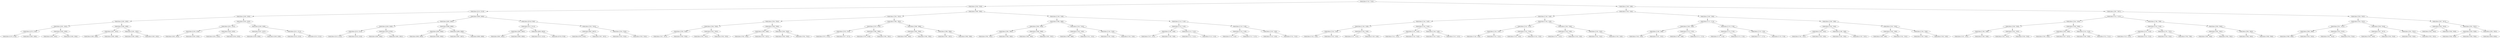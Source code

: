 digraph G{
367493949 [label="Node{data=[7132, 7132]}"]
367493949 -> 650147221
650147221 [label="Node{data=[7026, 7026]}"]
650147221 -> 1377312528
1377312528 [label="Node{data=[2213, 2213]}"]
1377312528 -> 1871524364
1871524364 [label="Node{data=[1593, 1593]}"]
1871524364 -> 1188735659
1188735659 [label="Node{data=[1585, 1585]}"]
1188735659 -> 1662190392
1662190392 [label="Node{data=[1581, 1581]}"]
1662190392 -> 1910599893
1910599893 [label="Node{data=[1579, 1579]}"]
1910599893 -> 2012885431
2012885431 [label="Node{data=[1578, 1578]}"]
1910599893 -> 1684423185
1684423185 [label="Node{data=[1580, 1580]}"]
1662190392 -> 530024294
530024294 [label="Node{data=[1583, 1583]}"]
530024294 -> 1703553945
1703553945 [label="Node{data=[1582, 1582]}"]
530024294 -> 1130088726
1130088726 [label="Node{data=[1584, 1584]}"]
1188735659 -> 360414630
360414630 [label="Node{data=[1589, 1589]}"]
360414630 -> 921986264
921986264 [label="Node{data=[1587, 1587]}"]
921986264 -> 43407228
43407228 [label="Node{data=[1586, 1586]}"]
921986264 -> 521678145
521678145 [label="Node{data=[1588, 1588]}"]
360414630 -> 1363211593
1363211593 [label="Node{data=[1591, 1591]}"]
1363211593 -> 1141348637
1141348637 [label="Node{data=[1590, 1590]}"]
1363211593 -> 1947863894
1947863894 [label="Node{data=[1592, 1592]}"]
1871524364 -> 716591793
716591793 [label="Node{data=[2205, 2205]}"]
716591793 -> 2089422867
2089422867 [label="Node{data=[2201, 2201]}"]
2089422867 -> 71148014
71148014 [label="Node{data=[2159, 2159]}"]
71148014 -> 551115396
551115396 [label="Node{data=[1632, 1632]}"]
71148014 -> 954382324
954382324 [label="Node{data=[2200, 2200]}"]
2089422867 -> 348398195
348398195 [label="Node{data=[2203, 2203]}"]
348398195 -> 2099237844
2099237844 [label="Node{data=[2202, 2202]}"]
348398195 -> 393784201
393784201 [label="Node{data=[2204, 2204]}"]
716591793 -> 982049669
982049669 [label="Node{data=[2209, 2209]}"]
982049669 -> 267032861
267032861 [label="Node{data=[2207, 2207]}"]
267032861 -> 216558151
216558151 [label="Node{data=[2206, 2206]}"]
267032861 -> 1579072688
1579072688 [label="Node{data=[2208, 2208]}"]
982049669 -> 595060797
595060797 [label="Node{data=[2211, 2211]}"]
595060797 -> 2014228287
2014228287 [label="Node{data=[2210, 2210]}"]
595060797 -> 930830379
930830379 [label="Node{data=[2212, 2212]}"]
1377312528 -> 472619336
472619336 [label="Node{data=[3090, 3090]}"]
472619336 -> 113904
113904 [label="Node{data=[3082, 3082]}"]
113904 -> 234589336
234589336 [label="Node{data=[2456, 2456]}"]
234589336 -> 1621899020
1621899020 [label="Node{data=[2215, 2215]}"]
1621899020 -> 546116488
546116488 [label="Node{data=[2214, 2214]}"]
1621899020 -> 770100565
770100565 [label="Node{data=[2216, 2216]}"]
234589336 -> 2091387709
2091387709 [label="Node{data=[3078, 3078]}"]
2091387709 -> 2101168115
2101168115 [label="Node{data=[3065, 3065]}"]
2091387709 -> 895752847
895752847 [label="Node{data=[3081, 3081]}"]
113904 -> 779347219
779347219 [label="Node{data=[3086, 3086]}"]
779347219 -> 314503683
314503683 [label="Node{data=[3084, 3084]}"]
314503683 -> 95104376
95104376 [label="Node{data=[3083, 3083]}"]
314503683 -> 277806880
277806880 [label="Node{data=[3085, 3085]}"]
779347219 -> 560253791
560253791 [label="Node{data=[3088, 3088]}"]
560253791 -> 1152322458
1152322458 [label="Node{data=[3087, 3087]}"]
560253791 -> 406011546
406011546 [label="Node{data=[3089, 3089]}"]
472619336 -> 2141431107
2141431107 [label="Node{data=[6749, 6749]}"]
2141431107 -> 2023401435
2023401435 [label="Node{data=[3111, 3111]}"]
2023401435 -> 1154842761
1154842761 [label="Node{data=[3092, 3092]}"]
1154842761 -> 1158918503
1158918503 [label="Node{data=[3091, 3091]}"]
1154842761 -> 670604603
670604603 [label="Node{data=[3093, 3093]}"]
2023401435 -> 183587424
183587424 [label="Node{data=[6650, 6650]}"]
183587424 -> 1648904831
1648904831 [label="Node{data=[3122, 3122]}"]
183587424 -> 982013912
982013912 [label="Node{data=[6726, 6726]}"]
2141431107 -> 1509557495
1509557495 [label="Node{data=[7022, 7022]}"]
1509557495 -> 1494761466
1494761466 [label="Node{data=[6947, 6947]}"]
1494761466 -> 2032373012
2032373012 [label="Node{data=[6792, 6792]}"]
1494761466 -> 23933823
23933823 [label="Node{data=[7007, 7007]}"]
1509557495 -> 137970201
137970201 [label="Node{data=[7024, 7024]}"]
137970201 -> 281430795
281430795 [label="Node{data=[7023, 7023]}"]
137970201 -> 1969762090
1969762090 [label="Node{data=[7025, 7025]}"]
650147221 -> 494275635
494275635 [label="Node{data=[7090, 7090]}"]
494275635 -> 1604168718
1604168718 [label="Node{data=[7052, 7052]}"]
1604168718 -> 2099329765
2099329765 [label="Node{data=[7034, 7034]}"]
2099329765 -> 1233406740
1233406740 [label="Node{data=[7030, 7030]}"]
1233406740 -> 1681834371
1681834371 [label="Node{data=[7028, 7028]}"]
1681834371 -> 1458699478
1458699478 [label="Node{data=[7027, 7027]}"]
1681834371 -> 586351359
586351359 [label="Node{data=[7029, 7029]}"]
1233406740 -> 1229205854
1229205854 [label="Node{data=[7032, 7032]}"]
1229205854 -> 1533334316
1533334316 [label="Node{data=[7031, 7031]}"]
1229205854 -> 36340698
36340698 [label="Node{data=[7033, 7033]}"]
2099329765 -> 947166618
947166618 [label="Node{data=[7038, 7038]}"]
947166618 -> 1355973899
1355973899 [label="Node{data=[7036, 7036]}"]
1355973899 -> 760402318
760402318 [label="Node{data=[7035, 7035]}"]
1355973899 -> 2066785197
2066785197 [label="Node{data=[7037, 7037]}"]
947166618 -> 1739876636
1739876636 [label="Node{data=[7040, 7040]}"]
1739876636 -> 587878972
587878972 [label="Node{data=[7039, 7039]}"]
1739876636 -> 418330994
418330994 [label="Node{data=[7041, 7041]}"]
1604168718 -> 1723649033
1723649033 [label="Node{data=[7082, 7082]}"]
1723649033 -> 570729803
570729803 [label="Node{data=[7078, 7078]}"]
570729803 -> 1399756933
1399756933 [label="Node{data=[7076, 7076]}"]
1399756933 -> 850075443
850075443 [label="Node{data=[7075, 7075]}"]
1399756933 -> 846680555
846680555 [label="Node{data=[7077, 7077]}"]
570729803 -> 903779347
903779347 [label="Node{data=[7080, 7080]}"]
903779347 -> 307464349
307464349 [label="Node{data=[7079, 7079]}"]
903779347 -> 2028691299
2028691299 [label="Node{data=[7081, 7081]}"]
1723649033 -> 1880863132
1880863132 [label="Node{data=[7086, 7086]}"]
1880863132 -> 832888192
832888192 [label="Node{data=[7084, 7084]}"]
832888192 -> 1061006409
1061006409 [label="Node{data=[7083, 7083]}"]
832888192 -> 495971466
495971466 [label="Node{data=[7085, 7085]}"]
1880863132 -> 808790518
808790518 [label="Node{data=[7088, 7088]}"]
808790518 -> 661306029
661306029 [label="Node{data=[7087, 7087]}"]
808790518 -> 1969685997
1969685997 [label="Node{data=[7089, 7089]}"]
494275635 -> 401497207
401497207 [label="Node{data=[7106, 7106]}"]
401497207 -> 235781605
235781605 [label="Node{data=[7098, 7098]}"]
235781605 -> 2093007195
2093007195 [label="Node{data=[7094, 7094]}"]
2093007195 -> 835058499
835058499 [label="Node{data=[7092, 7092]}"]
835058499 -> 1420625128
1420625128 [label="Node{data=[7091, 7091]}"]
835058499 -> 934045965
934045965 [label="Node{data=[7093, 7093]}"]
2093007195 -> 1302117562
1302117562 [label="Node{data=[7096, 7096]}"]
1302117562 -> 1394432425
1394432425 [label="Node{data=[7095, 7095]}"]
1302117562 -> 1865129318
1865129318 [label="Node{data=[7097, 7097]}"]
235781605 -> 1000039823
1000039823 [label="Node{data=[7102, 7102]}"]
1000039823 -> 332031786
332031786 [label="Node{data=[7100, 7100]}"]
332031786 -> 715371755
715371755 [label="Node{data=[7099, 7099]}"]
332031786 -> 433118324
433118324 [label="Node{data=[7101, 7101]}"]
1000039823 -> 2030527964
2030527964 [label="Node{data=[7104, 7104]}"]
2030527964 -> 959758049
959758049 [label="Node{data=[7103, 7103]}"]
2030527964 -> 235360704
235360704 [label="Node{data=[7105, 7105]}"]
401497207 -> 288038664
288038664 [label="Node{data=[7114, 7114]}"]
288038664 -> 1405137268
1405137268 [label="Node{data=[7110, 7110]}"]
1405137268 -> 1335877211
1335877211 [label="Node{data=[7108, 7108]}"]
1335877211 -> 2065829689
2065829689 [label="Node{data=[7107, 7107]}"]
1335877211 -> 850955274
850955274 [label="Node{data=[7109, 7109]}"]
1405137268 -> 1680199736
1680199736 [label="Node{data=[7112, 7112]}"]
1680199736 -> 1442424801
1442424801 [label="Node{data=[7111, 7111]}"]
1680199736 -> 1053372832
1053372832 [label="Node{data=[7113, 7113]}"]
288038664 -> 1223111343
1223111343 [label="Node{data=[7118, 7118]}"]
1223111343 -> 42573723
42573723 [label="Node{data=[7116, 7116]}"]
42573723 -> 450360964
450360964 [label="Node{data=[7115, 7115]}"]
42573723 -> 1843695695
1843695695 [label="Node{data=[7117, 7117]}"]
1223111343 -> 476558614
476558614 [label="Node{data=[7130, 7130]}"]
476558614 -> 1381794886
1381794886 [label="Node{data=[7119, 7119]}"]
476558614 -> 1998207839
1998207839 [label="Node{data=[7131, 7131]}"]
367493949 -> 1052097307
1052097307 [label="Node{data=[7196, 7196]}"]
1052097307 -> 526083806
526083806 [label="Node{data=[7164, 7164]}"]
526083806 -> 697548743
697548743 [label="Node{data=[7148, 7148]}"]
697548743 -> 267762025
267762025 [label="Node{data=[7140, 7140]}"]
267762025 -> 478914287
478914287 [label="Node{data=[7136, 7136]}"]
478914287 -> 1487031862
1487031862 [label="Node{data=[7134, 7134]}"]
1487031862 -> 1820049250
1820049250 [label="Node{data=[7133, 7133]}"]
1487031862 -> 1315405173
1315405173 [label="Node{data=[7135, 7135]}"]
478914287 -> 253367944
253367944 [label="Node{data=[7138, 7138]}"]
253367944 -> 1157835427
1157835427 [label="Node{data=[7137, 7137]}"]
253367944 -> 1949437390
1949437390 [label="Node{data=[7139, 7139]}"]
267762025 -> 30100200
30100200 [label="Node{data=[7144, 7144]}"]
30100200 -> 1580900879
1580900879 [label="Node{data=[7142, 7142]}"]
1580900879 -> 36756825
36756825 [label="Node{data=[7141, 7141]}"]
1580900879 -> 1711860908
1711860908 [label="Node{data=[7143, 7143]}"]
30100200 -> 1028613775
1028613775 [label="Node{data=[7146, 7146]}"]
1028613775 -> 913215987
913215987 [label="Node{data=[7145, 7145]}"]
1028613775 -> 850417778
850417778 [label="Node{data=[7147, 7147]}"]
697548743 -> 326942468
326942468 [label="Node{data=[7156, 7156]}"]
326942468 -> 1430374650
1430374650 [label="Node{data=[7152, 7152]}"]
1430374650 -> 400702120
400702120 [label="Node{data=[7150, 7150]}"]
400702120 -> 656511982
656511982 [label="Node{data=[7149, 7149]}"]
400702120 -> 1372818577
1372818577 [label="Node{data=[7151, 7151]}"]
1430374650 -> 168728649
168728649 [label="Node{data=[7154, 7154]}"]
168728649 -> 213894362
213894362 [label="Node{data=[7153, 7153]}"]
168728649 -> 657102912
657102912 [label="Node{data=[7155, 7155]}"]
326942468 -> 1783639856
1783639856 [label="Node{data=[7160, 7160]}"]
1783639856 -> 341978851
341978851 [label="Node{data=[7158, 7158]}"]
341978851 -> 1711907233
1711907233 [label="Node{data=[7157, 7157]}"]
341978851 -> 361942456
361942456 [label="Node{data=[7159, 7159]}"]
1783639856 -> 2127583637
2127583637 [label="Node{data=[7162, 7162]}"]
2127583637 -> 2076206490
2076206490 [label="Node{data=[7161, 7161]}"]
2127583637 -> 1349507050
1349507050 [label="Node{data=[7163, 7163]}"]
526083806 -> 1402154834
1402154834 [label="Node{data=[7180, 7180]}"]
1402154834 -> 804505668
804505668 [label="Node{data=[7172, 7172]}"]
804505668 -> 1474794645
1474794645 [label="Node{data=[7168, 7168]}"]
1474794645 -> 2031737092
2031737092 [label="Node{data=[7166, 7166]}"]
2031737092 -> 859476170
859476170 [label="Node{data=[7165, 7165]}"]
2031737092 -> 37408513
37408513 [label="Node{data=[7167, 7167]}"]
1474794645 -> 1771217135
1771217135 [label="Node{data=[7170, 7170]}"]
1771217135 -> 1584694560
1584694560 [label="Node{data=[7169, 7169]}"]
1771217135 -> 959443684
959443684 [label="Node{data=[7171, 7171]}"]
804505668 -> 1832476679
1832476679 [label="Node{data=[7176, 7176]}"]
1832476679 -> 290467991
290467991 [label="Node{data=[7174, 7174]}"]
290467991 -> 1811409432
1811409432 [label="Node{data=[7173, 7173]}"]
290467991 -> 763993424
763993424 [label="Node{data=[7175, 7175]}"]
1832476679 -> 194443710
194443710 [label="Node{data=[7178, 7178]}"]
194443710 -> 466789587
466789587 [label="Node{data=[7177, 7177]}"]
194443710 -> 1327577755
1327577755 [label="Node{data=[7179, 7179]}"]
1402154834 -> 774069554
774069554 [label="Node{data=[7188, 7188]}"]
774069554 -> 314841665
314841665 [label="Node{data=[7184, 7184]}"]
314841665 -> 473878774
473878774 [label="Node{data=[7182, 7182]}"]
473878774 -> 1510851592
1510851592 [label="Node{data=[7181, 7181]}"]
473878774 -> 1853085878
1853085878 [label="Node{data=[7183, 7183]}"]
314841665 -> 1549259051
1549259051 [label="Node{data=[7186, 7186]}"]
1549259051 -> 906232631
906232631 [label="Node{data=[7185, 7185]}"]
1549259051 -> 43891835
43891835 [label="Node{data=[7187, 7187]}"]
774069554 -> 1926980342
1926980342 [label="Node{data=[7192, 7192]}"]
1926980342 -> 283585295
283585295 [label="Node{data=[7190, 7190]}"]
283585295 -> 107777951
107777951 [label="Node{data=[7189, 7189]}"]
283585295 -> 1778222413
1778222413 [label="Node{data=[7191, 7191]}"]
1926980342 -> 1075353174
1075353174 [label="Node{data=[7194, 7194]}"]
1075353174 -> 1770942985
1770942985 [label="Node{data=[7193, 7193]}"]
1075353174 -> 192682192
192682192 [label="Node{data=[7195, 7195]}"]
1052097307 -> 237908767
237908767 [label="Node{data=[7807, 7807]}"]
237908767 -> 167820970
167820970 [label="Node{data=[7212, 7212]}"]
167820970 -> 268733401
268733401 [label="Node{data=[7204, 7204]}"]
268733401 -> 2077604753
2077604753 [label="Node{data=[7200, 7200]}"]
2077604753 -> 68999487
68999487 [label="Node{data=[7198, 7198]}"]
68999487 -> 191288056
191288056 [label="Node{data=[7197, 7197]}"]
68999487 -> 1065929230
1065929230 [label="Node{data=[7199, 7199]}"]
2077604753 -> 1775757149
1775757149 [label="Node{data=[7202, 7202]}"]
1775757149 -> 190844537
190844537 [label="Node{data=[7201, 7201]}"]
1775757149 -> 917306623
917306623 [label="Node{data=[7203, 7203]}"]
268733401 -> 1334675614
1334675614 [label="Node{data=[7208, 7208]}"]
1334675614 -> 422994749
422994749 [label="Node{data=[7206, 7206]}"]
422994749 -> 313439652
313439652 [label="Node{data=[7205, 7205]}"]
422994749 -> 1127540746
1127540746 [label="Node{data=[7207, 7207]}"]
1334675614 -> 1625182602
1625182602 [label="Node{data=[7210, 7210]}"]
1625182602 -> 1247541543
1247541543 [label="Node{data=[7209, 7209]}"]
1625182602 -> 767522397
767522397 [label="Node{data=[7211, 7211]}"]
167820970 -> 1227865944
1227865944 [label="Node{data=[7799, 7799]}"]
1227865944 -> 1542452726
1542452726 [label="Node{data=[7216, 7216]}"]
1542452726 -> 1315482989
1315482989 [label="Node{data=[7214, 7214]}"]
1315482989 -> 414398307
414398307 [label="Node{data=[7213, 7213]}"]
1315482989 -> 751996498
751996498 [label="Node{data=[7215, 7215]}"]
1542452726 -> 146181755
146181755 [label="Node{data=[7797, 7797]}"]
146181755 -> 62802373
62802373 [label="Node{data=[7253, 7253]}"]
146181755 -> 45575934
45575934 [label="Node{data=[7798, 7798]}"]
1227865944 -> 984600804
984600804 [label="Node{data=[7803, 7803]}"]
984600804 -> 114709660
114709660 [label="Node{data=[7801, 7801]}"]
114709660 -> 2010629602
2010629602 [label="Node{data=[7800, 7800]}"]
114709660 -> 1320060280
1320060280 [label="Node{data=[7802, 7802]}"]
984600804 -> 172119225
172119225 [label="Node{data=[7805, 7805]}"]
172119225 -> 1048871897
1048871897 [label="Node{data=[7804, 7804]}"]
172119225 -> 2000005438
2000005438 [label="Node{data=[7806, 7806]}"]
237908767 -> 1300916197
1300916197 [label="Node{data=[7823, 7823]}"]
1300916197 -> 1442125169
1442125169 [label="Node{data=[7815, 7815]}"]
1442125169 -> 1333124701
1333124701 [label="Node{data=[7811, 7811]}"]
1333124701 -> 366207700
366207700 [label="Node{data=[7809, 7809]}"]
366207700 -> 192420548
192420548 [label="Node{data=[7808, 7808]}"]
366207700 -> 1985730631
1985730631 [label="Node{data=[7810, 7810]}"]
1333124701 -> 398288871
398288871 [label="Node{data=[7813, 7813]}"]
398288871 -> 502456966
502456966 [label="Node{data=[7812, 7812]}"]
398288871 -> 1452762566
1452762566 [label="Node{data=[7814, 7814]}"]
1442125169 -> 2124814003
2124814003 [label="Node{data=[7819, 7819]}"]
2124814003 -> 47764703
47764703 [label="Node{data=[7817, 7817]}"]
47764703 -> 137683152
137683152 [label="Node{data=[7816, 7816]}"]
47764703 -> 1700793669
1700793669 [label="Node{data=[7818, 7818]}"]
2124814003 -> 733842644
733842644 [label="Node{data=[7821, 7821]}"]
733842644 -> 1862785872
1862785872 [label="Node{data=[7820, 7820]}"]
733842644 -> 1083872256
1083872256 [label="Node{data=[7822, 7822]}"]
1300916197 -> 628470643
628470643 [label="Node{data=[7827, 7827]}"]
628470643 -> 1651068965
1651068965 [label="Node{data=[7825, 7825]}"]
1651068965 -> 862313059
862313059 [label="Node{data=[7824, 7824]}"]
1651068965 -> 667640475
667640475 [label="Node{data=[7826, 7826]}"]
628470643 -> 791520058
791520058 [label="Node{data=[7831, 7831]}"]
791520058 -> 132986498
132986498 [label="Node{data=[7829, 7829]}"]
132986498 -> 449200862
449200862 [label="Node{data=[7828, 7828]}"]
132986498 -> 1717908647
1717908647 [label="Node{data=[7830, 7830]}"]
791520058 -> 605253410
605253410 [label="Node{data=[7832, 7832]}"]
605253410 -> 1243874308
1243874308 [label="Node{data=[9264, 9264]}"]
}